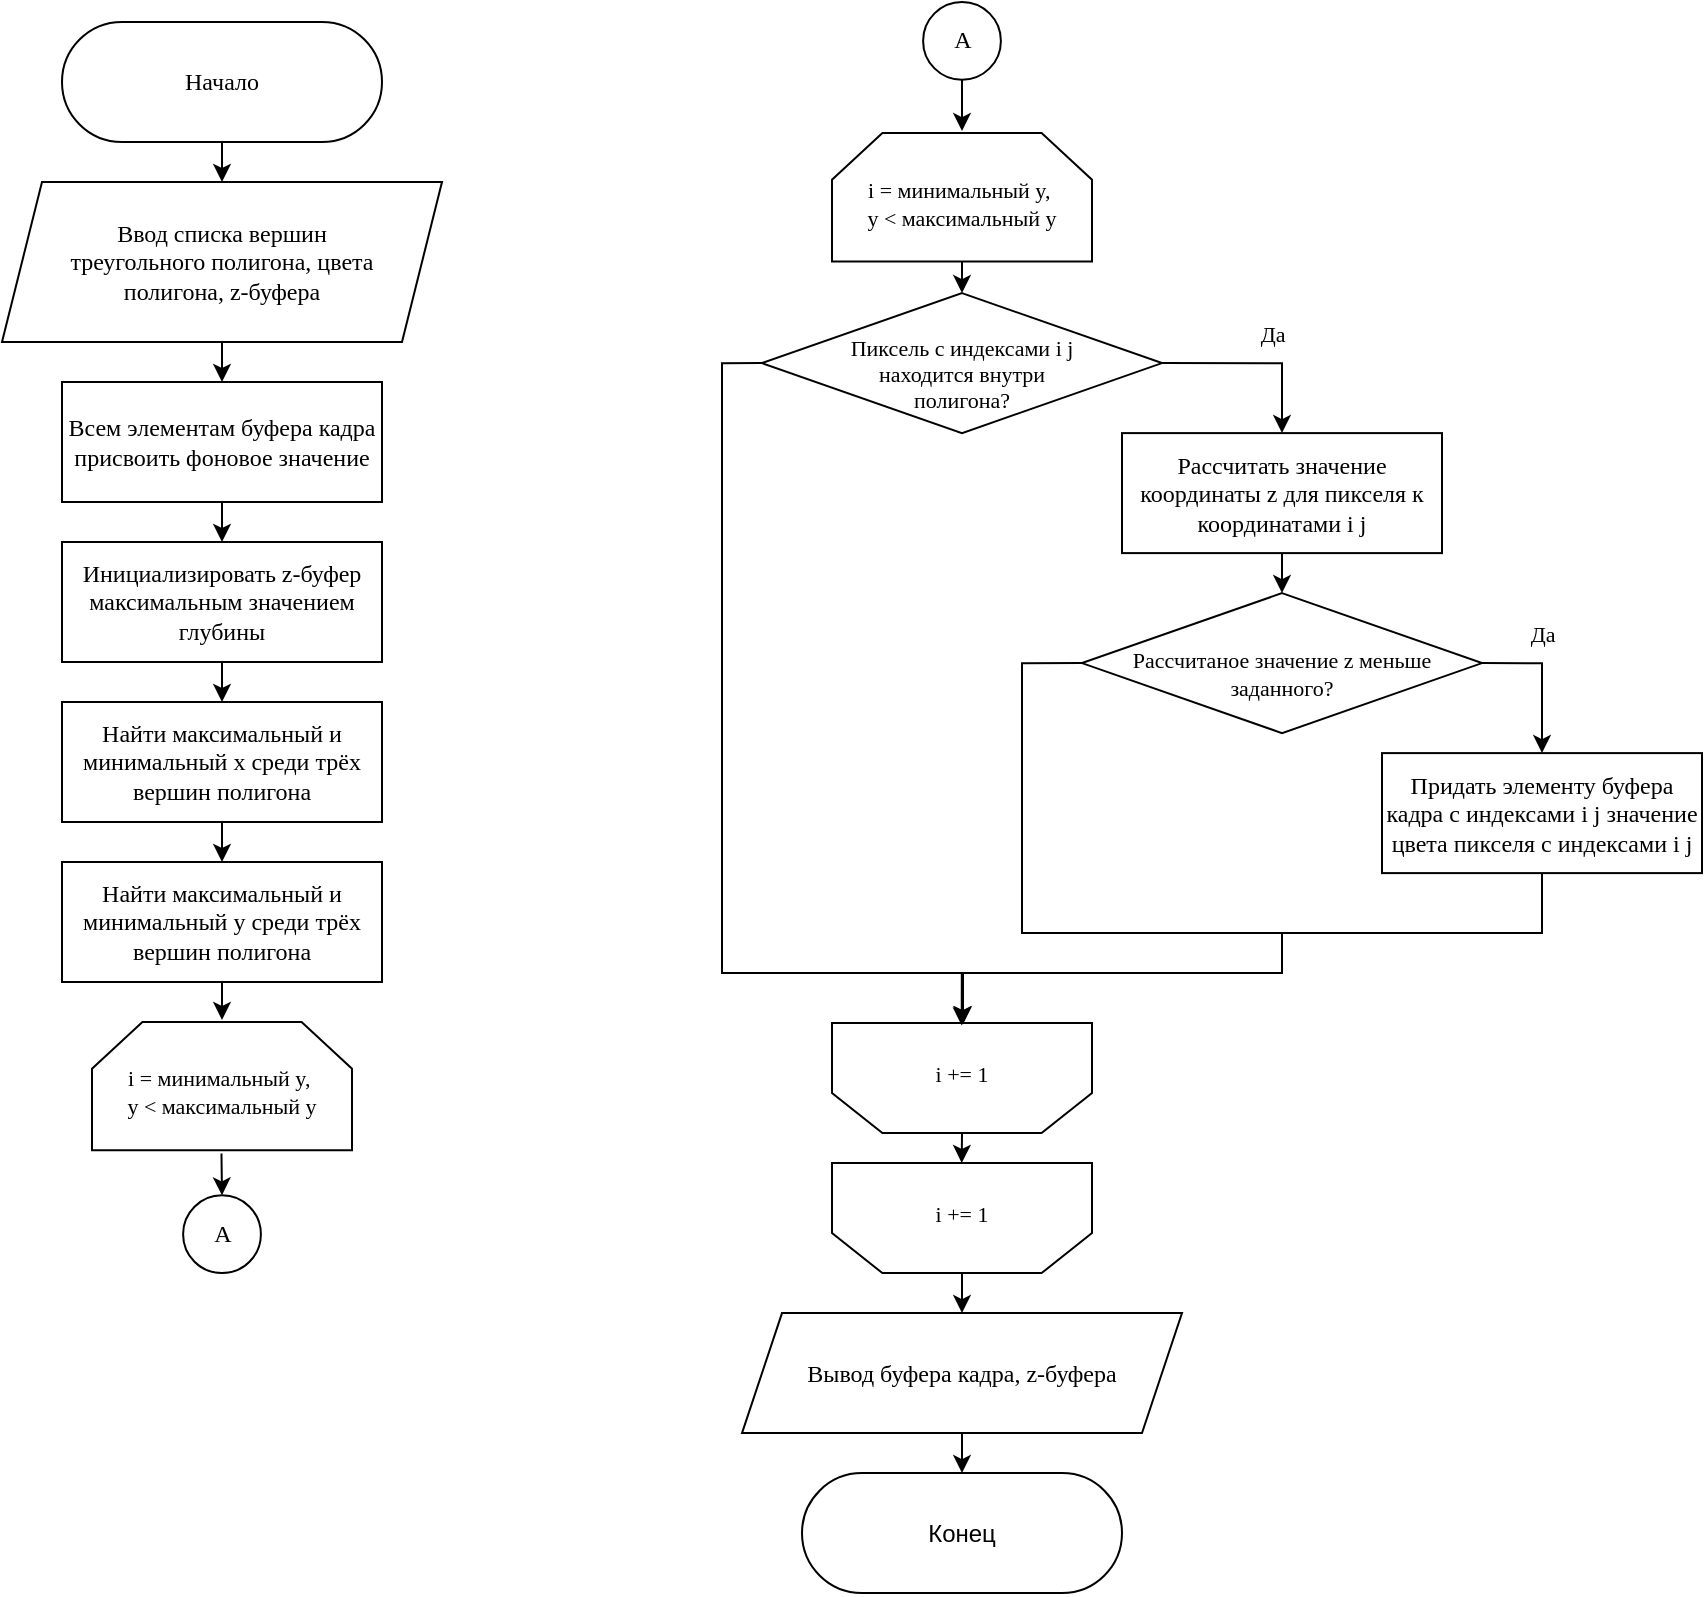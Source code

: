 <mxfile version="14.9.6" type="device"><diagram id="NcElfW9Ogci87rrhiclh" name="Страница 1"><mxGraphModel dx="593" dy="347" grid="1" gridSize="10" guides="1" tooltips="1" connect="1" arrows="1" fold="1" page="1" pageScale="1" pageWidth="2000" pageHeight="7500" math="0" shadow="0"><root><mxCell id="0"/><mxCell id="1" parent="0"/><mxCell id="pCGVZ7GUfZ6FW0N-SrV3-41" style="edgeStyle=orthogonalEdgeStyle;rounded=0;orthogonalLoop=1;jettySize=auto;html=1;exitX=0.5;exitY=1;exitDx=0;exitDy=0;entryX=0.5;entryY=0;entryDx=0;entryDy=0;" edge="1" parent="1" source="pCGVZ7GUfZ6FW0N-SrV3-39" target="pCGVZ7GUfZ6FW0N-SrV3-40"><mxGeometry relative="1" as="geometry"/></mxCell><mxCell id="pCGVZ7GUfZ6FW0N-SrV3-39" value="&lt;font face=&quot;Times New Roman&quot;&gt;Начало&lt;/font&gt;" style="rounded=1;whiteSpace=wrap;html=1;arcSize=50;" vertex="1" parent="1"><mxGeometry x="270" y="80" width="160" height="60" as="geometry"/></mxCell><mxCell id="pCGVZ7GUfZ6FW0N-SrV3-45" style="edgeStyle=orthogonalEdgeStyle;rounded=0;orthogonalLoop=1;jettySize=auto;html=1;exitX=0.5;exitY=1;exitDx=0;exitDy=0;entryX=0.5;entryY=0;entryDx=0;entryDy=0;" edge="1" parent="1" source="pCGVZ7GUfZ6FW0N-SrV3-40" target="pCGVZ7GUfZ6FW0N-SrV3-44"><mxGeometry relative="1" as="geometry"/></mxCell><mxCell id="pCGVZ7GUfZ6FW0N-SrV3-40" value="Ввод списка вершин&lt;br&gt;треугольного полигона, цвета&lt;br&gt;полигона, z-буфера" style="shape=parallelogram;perimeter=parallelogramPerimeter;whiteSpace=wrap;html=1;fixedSize=1;fontFamily=Times New Roman;" vertex="1" parent="1"><mxGeometry x="240" y="160" width="220" height="80" as="geometry"/></mxCell><mxCell id="pCGVZ7GUfZ6FW0N-SrV3-47" style="edgeStyle=orthogonalEdgeStyle;rounded=0;orthogonalLoop=1;jettySize=auto;html=1;exitX=0.5;exitY=1;exitDx=0;exitDy=0;entryX=0.5;entryY=0;entryDx=0;entryDy=0;" edge="1" parent="1" source="pCGVZ7GUfZ6FW0N-SrV3-44" target="pCGVZ7GUfZ6FW0N-SrV3-46"><mxGeometry relative="1" as="geometry"/></mxCell><mxCell id="pCGVZ7GUfZ6FW0N-SrV3-44" value="Всем элементам буфера кадра присвоить фоновое значение" style="rounded=0;whiteSpace=wrap;html=1;fontFamily=Times New Roman;" vertex="1" parent="1"><mxGeometry x="270" y="260" width="160" height="60" as="geometry"/></mxCell><mxCell id="pCGVZ7GUfZ6FW0N-SrV3-51" style="edgeStyle=orthogonalEdgeStyle;rounded=0;orthogonalLoop=1;jettySize=auto;html=1;exitX=0.5;exitY=1;exitDx=0;exitDy=0;entryX=0.5;entryY=0;entryDx=0;entryDy=0;fontFamily=Times New Roman;" edge="1" parent="1" source="pCGVZ7GUfZ6FW0N-SrV3-46" target="pCGVZ7GUfZ6FW0N-SrV3-52"><mxGeometry relative="1" as="geometry"><mxPoint x="350" y="419" as="targetPoint"/></mxGeometry></mxCell><mxCell id="pCGVZ7GUfZ6FW0N-SrV3-46" value="Инициализировать z-буфер максимальным значением глубины" style="rounded=0;whiteSpace=wrap;html=1;fontFamily=Times New Roman;" vertex="1" parent="1"><mxGeometry x="270" y="340" width="160" height="60" as="geometry"/></mxCell><mxCell id="pCGVZ7GUfZ6FW0N-SrV3-55" style="edgeStyle=orthogonalEdgeStyle;rounded=0;orthogonalLoop=1;jettySize=auto;html=1;exitX=0.5;exitY=1;exitDx=0;exitDy=0;entryX=0.5;entryY=0;entryDx=0;entryDy=0;fontFamily=Times New Roman;" edge="1" parent="1" source="pCGVZ7GUfZ6FW0N-SrV3-52" target="pCGVZ7GUfZ6FW0N-SrV3-54"><mxGeometry relative="1" as="geometry"/></mxCell><mxCell id="pCGVZ7GUfZ6FW0N-SrV3-52" value="Найти максимальный и минимальный x среди трёх вершин полигона" style="rounded=0;whiteSpace=wrap;html=1;fontFamily=Times New Roman;" vertex="1" parent="1"><mxGeometry x="270" y="420" width="160" height="60" as="geometry"/></mxCell><mxCell id="pCGVZ7GUfZ6FW0N-SrV3-57" style="edgeStyle=orthogonalEdgeStyle;rounded=0;orthogonalLoop=1;jettySize=auto;html=1;exitX=0.5;exitY=1;exitDx=0;exitDy=0;entryX=0.5;entryY=0;entryDx=0;entryDy=0;entryPerimeter=0;fontFamily=Times New Roman;" edge="1" parent="1" source="pCGVZ7GUfZ6FW0N-SrV3-54" target="pCGVZ7GUfZ6FW0N-SrV3-56"><mxGeometry relative="1" as="geometry"/></mxCell><mxCell id="pCGVZ7GUfZ6FW0N-SrV3-54" value="Найти максимальный и минимальный y среди трёх вершин полигона" style="rounded=0;whiteSpace=wrap;html=1;fontFamily=Times New Roman;" vertex="1" parent="1"><mxGeometry x="270" y="500" width="160" height="60" as="geometry"/></mxCell><mxCell id="pCGVZ7GUfZ6FW0N-SrV3-107" style="edgeStyle=orthogonalEdgeStyle;rounded=0;orthogonalLoop=1;jettySize=auto;html=1;exitX=0.498;exitY=0.927;exitDx=0;exitDy=0;exitPerimeter=0;entryX=0.5;entryY=0;entryDx=0;entryDy=0;fontFamily=Times New Roman;" edge="1" parent="1" source="pCGVZ7GUfZ6FW0N-SrV3-56" target="pCGVZ7GUfZ6FW0N-SrV3-106"><mxGeometry relative="1" as="geometry"/></mxCell><mxCell id="pCGVZ7GUfZ6FW0N-SrV3-56" value="&lt;font style=&quot;font-size: 11px&quot;&gt;i = минимальный y,&amp;nbsp;&lt;br&gt;y &amp;lt; максимальный y&lt;br&gt;&lt;/font&gt;" style="strokeWidth=1;html=1;shape=stencil(1VbBcoIwEP0ajjiRDFaPHWpPjhcPPa+4asaQMAlV+/eNRqYEC6VrL53hkH0L7+1bsoGIZ3YPJUYJU1BgxF+iJFloXTpgIQpRudAt9z4xYT48+XA29SHYEvPKY0cwAtYSfcZWRh/wJDbVjUGoPRrPyucRe3b3XC6e5VopRyK0skGmkXdkIJR7lp09GRulXubjFvuodAoFVmgC9Mve0gNR8kpWGg9TWhGUQke17k9Kb79XGtOU5pTutbXGA8WWBF9sxJKW3Gw6UG9F0ptR3ZF6WU8dwV2HHs8c0jWAPFtDftgZ/a4231ZZwmW47xJ1utBHbGy6Vq/6GlAzSKEaDE8PM7Qa+AcUaTqEAkzuFiYcdBP6OMdwFjY2uoLLqwhyEswOY8cSbyXsgpQ9IZYN+DZvdbU8qHZCMMz+k19KsX12KTuEstFzqS32nAcOvxu2K9oxoTzbaoM9o7sVUvpPdNepcEdwRf0vwxX4BA==);whiteSpace=wrap;fontSize=10;align=center;spacing=2;perimeterSpacing=1;fontFamily=Times New Roman;" vertex="1" parent="1"><mxGeometry x="285" y="580" width="130" height="70" as="geometry"/></mxCell><mxCell id="pCGVZ7GUfZ6FW0N-SrV3-84" style="edgeStyle=orthogonalEdgeStyle;rounded=0;orthogonalLoop=1;jettySize=auto;html=1;exitX=0.5;exitY=0;exitDx=0;exitDy=0;exitPerimeter=0;entryX=0.5;entryY=0;entryDx=0;entryDy=0;fontFamily=Times New Roman;" edge="1" parent="1" source="pCGVZ7GUfZ6FW0N-SrV3-85" target="pCGVZ7GUfZ6FW0N-SrV3-96"><mxGeometry relative="1" as="geometry"/></mxCell><mxCell id="pCGVZ7GUfZ6FW0N-SrV3-85" value="&lt;font style=&quot;font-size: 11px&quot;&gt;i += 1&lt;/font&gt;" style="strokeWidth=1;html=1;shape=stencil(1VbBcoIwEP0ajjiRDFaPHWpPjhcPPa+4asaQMAlV+/eNRqYEC6VrL53hkH0L7+1bsoGIZ3YPJUYJU1BgxF+iJFloXTpgIQpRudAt9z4xYT48+XA29SHYEvPKY0cwAtYSfcZWRh/wJDbVjUGoPRrPyucRe3b3XC6e5VopRyK0skGmkXdkIJR7lp09GRulXubjFvuodAoFVmgC9Mve0gNR8kpWGg9TWhGUQke17k9Kb79XGtOU5pTutbXGA8WWBF9sxJKW3Gw6UG9F0ptR3ZF6WU8dwV2HHs8c0jWAPFtDftgZ/a4231ZZwmW47xJ1utBHbGy6Vq/6GlAzSKEaDE8PM7Qa+AcUaTqEAkzuFiYcdBP6OMdwFjY2uoLLqwhyEswOY8cSbyXsgpQ9IZYN+DZvdbU8qHZCMMz+k19KsX12KTuEstFzqS32nAcOvxu2K9oxoTzbaoM9o7sVUvpPdNepcEdwRf0vwxX4BA==);whiteSpace=wrap;fontSize=10;align=center;direction=west;fontFamily=Times New Roman;" vertex="1" parent="1"><mxGeometry x="655" y="645.55" width="130" height="60" as="geometry"/></mxCell><mxCell id="pCGVZ7GUfZ6FW0N-SrV3-86" style="edgeStyle=orthogonalEdgeStyle;rounded=0;orthogonalLoop=1;jettySize=auto;html=1;entryX=0.5;entryY=0;entryDx=0;entryDy=0;entryPerimeter=0;fontFamily=Times New Roman;exitX=0.5;exitY=1;exitDx=0;exitDy=0;" edge="1" parent="1" target="pCGVZ7GUfZ6FW0N-SrV3-88" source="pCGVZ7GUfZ6FW0N-SrV3-108"><mxGeometry relative="1" as="geometry"><mxPoint x="719.604" y="119.998" as="sourcePoint"/></mxGeometry></mxCell><mxCell id="pCGVZ7GUfZ6FW0N-SrV3-87" style="edgeStyle=orthogonalEdgeStyle;rounded=0;orthogonalLoop=1;jettySize=auto;html=1;entryX=0.5;entryY=0;entryDx=0;entryDy=0;fontFamily=Times New Roman;exitX=0.492;exitY=0.896;exitDx=0;exitDy=0;exitPerimeter=0;" edge="1" parent="1" source="pCGVZ7GUfZ6FW0N-SrV3-88" target="pCGVZ7GUfZ6FW0N-SrV3-94"><mxGeometry relative="1" as="geometry"/></mxCell><mxCell id="pCGVZ7GUfZ6FW0N-SrV3-88" value="&lt;font style=&quot;font-size: 11px&quot;&gt;i = минимальный y,&amp;nbsp;&lt;br&gt;y &amp;lt; максимальный y&lt;br&gt;&lt;/font&gt;" style="strokeWidth=1;html=1;shape=stencil(1VbBcoIwEP0ajjiRDFaPHWpPjhcPPa+4asaQMAlV+/eNRqYEC6VrL53hkH0L7+1bsoGIZ3YPJUYJU1BgxF+iJFloXTpgIQpRudAt9z4xYT48+XA29SHYEvPKY0cwAtYSfcZWRh/wJDbVjUGoPRrPyucRe3b3XC6e5VopRyK0skGmkXdkIJR7lp09GRulXubjFvuodAoFVmgC9Mve0gNR8kpWGg9TWhGUQke17k9Kb79XGtOU5pTutbXGA8WWBF9sxJKW3Gw6UG9F0ptR3ZF6WU8dwV2HHs8c0jWAPFtDftgZ/a4231ZZwmW47xJ1utBHbGy6Vq/6GlAzSKEaDE8PM7Qa+AcUaTqEAkzuFiYcdBP6OMdwFjY2uoLLqwhyEswOY8cSbyXsgpQ9IZYN+DZvdbU8qHZCMMz+k19KsX12KTuEstFzqS32nAcOvxu2K9oxoTzbaoM9o7sVUvpPdNepcEdwRf0vwxX4BA==);whiteSpace=wrap;fontSize=10;align=center;spacing=2;perimeterSpacing=1;fontFamily=Times New Roman;" vertex="1" parent="1"><mxGeometry x="655" y="135.55" width="130" height="70" as="geometry"/></mxCell><mxCell id="pCGVZ7GUfZ6FW0N-SrV3-89" style="edgeStyle=orthogonalEdgeStyle;rounded=0;orthogonalLoop=1;jettySize=auto;html=1;exitX=0.5;exitY=0;exitDx=0;exitDy=0;exitPerimeter=0;entryX=0.501;entryY=0.918;entryDx=0;entryDy=0;entryPerimeter=0;fontFamily=Times New Roman;" edge="1" parent="1" source="pCGVZ7GUfZ6FW0N-SrV3-90" target="pCGVZ7GUfZ6FW0N-SrV3-85"><mxGeometry relative="1" as="geometry"/></mxCell><mxCell id="pCGVZ7GUfZ6FW0N-SrV3-90" value="&lt;font style=&quot;font-size: 11px&quot;&gt;i += 1&lt;/font&gt;" style="strokeWidth=1;html=1;shape=stencil(1VbBcoIwEP0ajjiRDFaPHWpPjhcPPa+4asaQMAlV+/eNRqYEC6VrL53hkH0L7+1bsoGIZ3YPJUYJU1BgxF+iJFloXTpgIQpRudAt9z4xYT48+XA29SHYEvPKY0cwAtYSfcZWRh/wJDbVjUGoPRrPyucRe3b3XC6e5VopRyK0skGmkXdkIJR7lp09GRulXubjFvuodAoFVmgC9Mve0gNR8kpWGg9TWhGUQke17k9Kb79XGtOU5pTutbXGA8WWBF9sxJKW3Gw6UG9F0ptR3ZF6WU8dwV2HHs8c0jWAPFtDftgZ/a4231ZZwmW47xJ1utBHbGy6Vq/6GlAzSKEaDE8PM7Qa+AcUaTqEAkzuFiYcdBP6OMdwFjY2uoLLqwhyEswOY8cSbyXsgpQ9IZYN+DZvdbU8qHZCMMz+k19KsX12KTuEstFzqS32nAcOvxu2K9oxoTzbaoM9o7sVUvpPdNepcEdwRf0vwxX4BA==);whiteSpace=wrap;fontSize=10;align=center;direction=west;fontFamily=Times New Roman;" vertex="1" parent="1"><mxGeometry x="655" y="575.55" width="130" height="60" as="geometry"/></mxCell><mxCell id="pCGVZ7GUfZ6FW0N-SrV3-91" style="edgeStyle=orthogonalEdgeStyle;rounded=0;orthogonalLoop=1;jettySize=auto;html=1;exitX=1;exitY=0.5;exitDx=0;exitDy=0;entryX=0.5;entryY=0;entryDx=0;entryDy=0;fontFamily=Times New Roman;" edge="1" parent="1" source="pCGVZ7GUfZ6FW0N-SrV3-94" target="pCGVZ7GUfZ6FW0N-SrV3-99"><mxGeometry relative="1" as="geometry"><mxPoint x="880" y="285.55" as="targetPoint"/></mxGeometry></mxCell><mxCell id="pCGVZ7GUfZ6FW0N-SrV3-92" value="Да" style="edgeLabel;html=1;align=center;verticalAlign=middle;resizable=0;points=[];fontFamily=Times New Roman;" vertex="1" connectable="0" parent="pCGVZ7GUfZ6FW0N-SrV3-91"><mxGeometry x="0.131" relative="1" as="geometry"><mxPoint x="1" y="-15" as="offset"/></mxGeometry></mxCell><mxCell id="pCGVZ7GUfZ6FW0N-SrV3-93" style="edgeStyle=orthogonalEdgeStyle;rounded=0;orthogonalLoop=1;jettySize=auto;html=1;exitX=0;exitY=0.5;exitDx=0;exitDy=0;entryX=0.499;entryY=0.907;entryDx=0;entryDy=0;entryPerimeter=0;fontFamily=Times New Roman;" edge="1" parent="1" source="pCGVZ7GUfZ6FW0N-SrV3-94" target="pCGVZ7GUfZ6FW0N-SrV3-90"><mxGeometry relative="1" as="geometry"><Array as="points"><mxPoint x="600" y="250.55"/><mxPoint x="600" y="555.55"/><mxPoint x="720" y="555.55"/></Array></mxGeometry></mxCell><mxCell id="pCGVZ7GUfZ6FW0N-SrV3-94" value="&lt;p&gt;Пиксель с индексами i j &lt;br&gt;находится внутри &lt;br&gt;полигона?&lt;/p&gt;" style="rhombus;whiteSpace=wrap;html=1;strokeWidth=1;fontSize=11;verticalAlign=middle;spacingTop=10;fontFamily=Times New Roman;" vertex="1" parent="1"><mxGeometry x="620" y="215.55" width="200" height="70" as="geometry"/></mxCell><mxCell id="pCGVZ7GUfZ6FW0N-SrV3-95" style="edgeStyle=orthogonalEdgeStyle;rounded=0;orthogonalLoop=1;jettySize=auto;html=1;exitX=0.5;exitY=1;exitDx=0;exitDy=0;entryX=0.5;entryY=0;entryDx=0;entryDy=0;fontFamily=Times New Roman;" edge="1" parent="1" source="pCGVZ7GUfZ6FW0N-SrV3-96" target="pCGVZ7GUfZ6FW0N-SrV3-97"><mxGeometry relative="1" as="geometry"/></mxCell><mxCell id="pCGVZ7GUfZ6FW0N-SrV3-96" value="Вывод буфера кадра, z-буфера" style="shape=parallelogram;perimeter=parallelogramPerimeter;whiteSpace=wrap;html=1;fixedSize=1;fontFamily=Times New Roman;" vertex="1" parent="1"><mxGeometry x="610" y="725.55" width="220" height="60" as="geometry"/></mxCell><mxCell id="pCGVZ7GUfZ6FW0N-SrV3-97" value="Конец" style="rounded=1;whiteSpace=wrap;html=1;arcSize=50;" vertex="1" parent="1"><mxGeometry x="640" y="805.55" width="160" height="60" as="geometry"/></mxCell><mxCell id="pCGVZ7GUfZ6FW0N-SrV3-98" style="edgeStyle=orthogonalEdgeStyle;rounded=0;orthogonalLoop=1;jettySize=auto;html=1;exitX=0.5;exitY=1;exitDx=0;exitDy=0;entryX=0.5;entryY=0;entryDx=0;entryDy=0;fontFamily=Times New Roman;" edge="1" parent="1" source="pCGVZ7GUfZ6FW0N-SrV3-99" target="pCGVZ7GUfZ6FW0N-SrV3-103"><mxGeometry relative="1" as="geometry"/></mxCell><mxCell id="pCGVZ7GUfZ6FW0N-SrV3-99" value="Рассчитать значение координаты z для пикселя к координатами i j" style="rounded=0;whiteSpace=wrap;html=1;fontFamily=Times New Roman;" vertex="1" parent="1"><mxGeometry x="800" y="285.55" width="160" height="60" as="geometry"/></mxCell><mxCell id="pCGVZ7GUfZ6FW0N-SrV3-100" style="edgeStyle=orthogonalEdgeStyle;rounded=0;orthogonalLoop=1;jettySize=auto;html=1;exitX=1;exitY=0.5;exitDx=0;exitDy=0;entryX=0.5;entryY=0;entryDx=0;entryDy=0;fontFamily=Times New Roman;" edge="1" parent="1" source="pCGVZ7GUfZ6FW0N-SrV3-103" target="pCGVZ7GUfZ6FW0N-SrV3-105"><mxGeometry relative="1" as="geometry"/></mxCell><mxCell id="pCGVZ7GUfZ6FW0N-SrV3-101" value="Да" style="edgeLabel;html=1;align=center;verticalAlign=middle;resizable=0;points=[];fontFamily=Times New Roman;" vertex="1" connectable="0" parent="pCGVZ7GUfZ6FW0N-SrV3-100"><mxGeometry x="-0.277" y="-1" relative="1" as="geometry"><mxPoint x="3" y="-16" as="offset"/></mxGeometry></mxCell><mxCell id="pCGVZ7GUfZ6FW0N-SrV3-102" style="edgeStyle=orthogonalEdgeStyle;rounded=0;orthogonalLoop=1;jettySize=auto;html=1;exitX=0;exitY=0.5;exitDx=0;exitDy=0;fontFamily=Times New Roman;entryX=0.496;entryY=0.907;entryDx=0;entryDy=0;entryPerimeter=0;" edge="1" parent="1" source="pCGVZ7GUfZ6FW0N-SrV3-103" target="pCGVZ7GUfZ6FW0N-SrV3-90"><mxGeometry relative="1" as="geometry"><Array as="points"><mxPoint x="750" y="400.55"/><mxPoint x="750" y="535.55"/><mxPoint x="880" y="535.55"/><mxPoint x="880" y="555.55"/><mxPoint x="720" y="555.55"/></Array></mxGeometry></mxCell><mxCell id="pCGVZ7GUfZ6FW0N-SrV3-103" value="&lt;p&gt;Рассчитаное значение z меньше заданного?&lt;/p&gt;" style="rhombus;whiteSpace=wrap;html=1;strokeWidth=1;fontSize=11;verticalAlign=middle;spacingTop=10;fontFamily=Times New Roman;" vertex="1" parent="1"><mxGeometry x="780" y="365.55" width="200" height="70" as="geometry"/></mxCell><mxCell id="pCGVZ7GUfZ6FW0N-SrV3-104" style="edgeStyle=orthogonalEdgeStyle;rounded=0;orthogonalLoop=1;jettySize=auto;html=1;exitX=0.5;exitY=1;exitDx=0;exitDy=0;entryX=0.501;entryY=0.896;entryDx=0;entryDy=0;entryPerimeter=0;fontFamily=Times New Roman;" edge="1" parent="1" source="pCGVZ7GUfZ6FW0N-SrV3-105" target="pCGVZ7GUfZ6FW0N-SrV3-90"><mxGeometry relative="1" as="geometry"><Array as="points"><mxPoint x="1010" y="535.55"/><mxPoint x="880" y="535.55"/><mxPoint x="880" y="555.55"/><mxPoint x="720" y="555.55"/></Array></mxGeometry></mxCell><mxCell id="pCGVZ7GUfZ6FW0N-SrV3-105" value="Придать элементу буфера кадра с индексами i j значение цвета пикселя с индексами i j" style="rounded=0;whiteSpace=wrap;html=1;fontFamily=Times New Roman;" vertex="1" parent="1"><mxGeometry x="930" y="445.55" width="160" height="60" as="geometry"/></mxCell><mxCell id="pCGVZ7GUfZ6FW0N-SrV3-106" value="А" style="ellipse;whiteSpace=wrap;html=1;aspect=fixed;fontFamily=Times New Roman;" vertex="1" parent="1"><mxGeometry x="330.55" y="666.65" width="38.9" height="38.9" as="geometry"/></mxCell><mxCell id="pCGVZ7GUfZ6FW0N-SrV3-108" value="А" style="ellipse;whiteSpace=wrap;html=1;aspect=fixed;fontFamily=Times New Roman;" vertex="1" parent="1"><mxGeometry x="700.55" y="70" width="38.9" height="38.9" as="geometry"/></mxCell></root></mxGraphModel></diagram></mxfile>